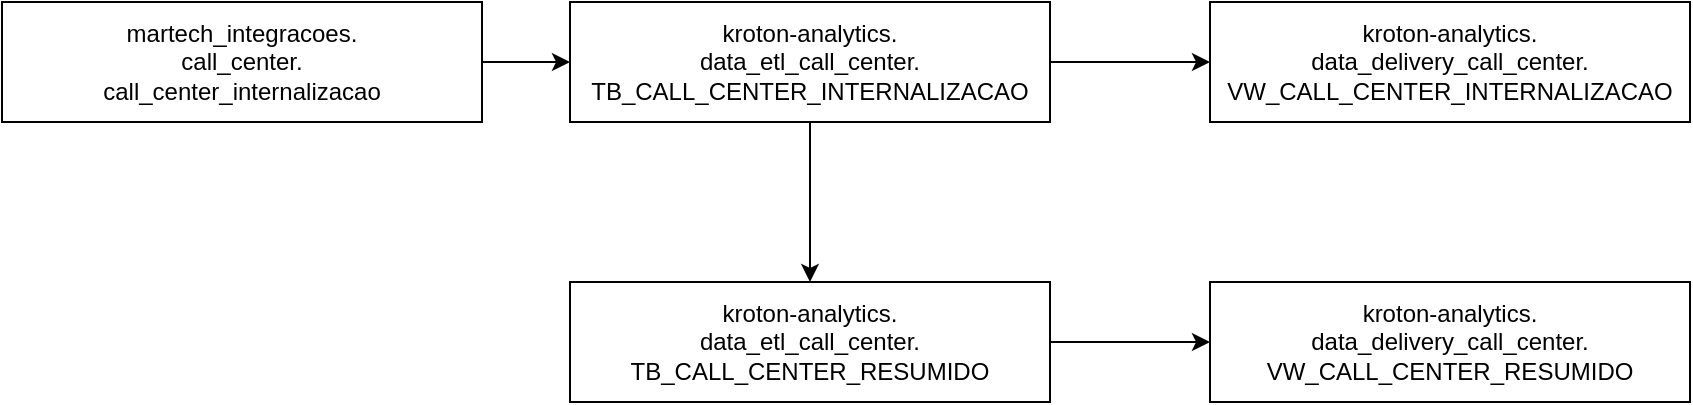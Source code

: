 <mxfile version="24.8.4">
  <diagram name="Página-1" id="dng7nw8M2es6q25K9qJo">
    <mxGraphModel dx="1195" dy="622" grid="0" gridSize="10" guides="1" tooltips="1" connect="1" arrows="1" fold="1" page="0" pageScale="1" pageWidth="827" pageHeight="1169" math="0" shadow="0">
      <root>
        <mxCell id="0" />
        <mxCell id="1" parent="0" />
        <mxCell id="YRHKVVt_79tUvqUOyTbm-3" value="" style="edgeStyle=orthogonalEdgeStyle;rounded=0;orthogonalLoop=1;jettySize=auto;html=1;" parent="1" source="YRHKVVt_79tUvqUOyTbm-1" target="YRHKVVt_79tUvqUOyTbm-2" edge="1">
          <mxGeometry relative="1" as="geometry" />
        </mxCell>
        <mxCell id="YRHKVVt_79tUvqUOyTbm-1" value="martech_integracoes.&lt;div&gt;call_center.&lt;/div&gt;&lt;div&gt;call_center_internalizacao&lt;/div&gt;" style="rounded=0;whiteSpace=wrap;html=1;" parent="1" vertex="1">
          <mxGeometry x="10" y="280" width="240" height="60" as="geometry" />
        </mxCell>
        <mxCell id="aKO_G2-HUj3TaMNQI4Ye-2" value="" style="edgeStyle=orthogonalEdgeStyle;rounded=0;orthogonalLoop=1;jettySize=auto;html=1;" edge="1" parent="1" source="YRHKVVt_79tUvqUOyTbm-2" target="aKO_G2-HUj3TaMNQI4Ye-1">
          <mxGeometry relative="1" as="geometry" />
        </mxCell>
        <mxCell id="aKO_G2-HUj3TaMNQI4Ye-4" value="" style="edgeStyle=orthogonalEdgeStyle;rounded=0;orthogonalLoop=1;jettySize=auto;html=1;" edge="1" parent="1" source="YRHKVVt_79tUvqUOyTbm-2" target="aKO_G2-HUj3TaMNQI4Ye-3">
          <mxGeometry relative="1" as="geometry" />
        </mxCell>
        <mxCell id="YRHKVVt_79tUvqUOyTbm-2" value="kroton-analytics.&lt;div&gt;data_etl_call_center.&lt;/div&gt;&lt;div&gt;TB_CALL_CENTER_INTERNALIZACAO&lt;/div&gt;" style="rounded=0;whiteSpace=wrap;html=1;" parent="1" vertex="1">
          <mxGeometry x="294" y="280" width="240" height="60" as="geometry" />
        </mxCell>
        <mxCell id="aKO_G2-HUj3TaMNQI4Ye-1" value="kroton-analytics.&lt;div&gt;data_delivery_call_center.&lt;/div&gt;&lt;div&gt;VW_CALL_CENTER_INTERNALIZACAO&lt;/div&gt;" style="rounded=0;whiteSpace=wrap;html=1;" vertex="1" parent="1">
          <mxGeometry x="614" y="280" width="240" height="60" as="geometry" />
        </mxCell>
        <mxCell id="aKO_G2-HUj3TaMNQI4Ye-6" value="" style="edgeStyle=orthogonalEdgeStyle;rounded=0;orthogonalLoop=1;jettySize=auto;html=1;" edge="1" parent="1" source="aKO_G2-HUj3TaMNQI4Ye-3" target="aKO_G2-HUj3TaMNQI4Ye-5">
          <mxGeometry relative="1" as="geometry" />
        </mxCell>
        <mxCell id="aKO_G2-HUj3TaMNQI4Ye-3" value="kroton-analytics.&lt;div&gt;data_etl_call_center.&lt;/div&gt;&lt;div&gt;TB_CALL_CENTER_RESUMIDO&lt;/div&gt;" style="rounded=0;whiteSpace=wrap;html=1;" vertex="1" parent="1">
          <mxGeometry x="294" y="420" width="240" height="60" as="geometry" />
        </mxCell>
        <mxCell id="aKO_G2-HUj3TaMNQI4Ye-5" value="kroton-analytics.&lt;div&gt;data_delivery_call_center.&lt;/div&gt;&lt;div&gt;VW_CALL_CENTER_RESUMIDO&lt;/div&gt;" style="rounded=0;whiteSpace=wrap;html=1;" vertex="1" parent="1">
          <mxGeometry x="614" y="420" width="240" height="60" as="geometry" />
        </mxCell>
      </root>
    </mxGraphModel>
  </diagram>
</mxfile>
